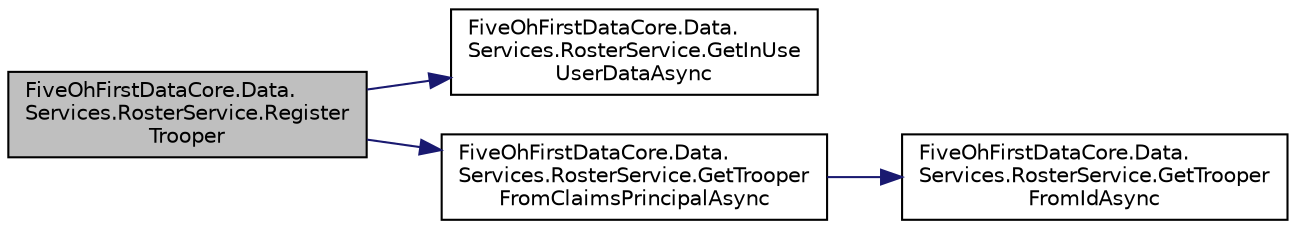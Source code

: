 digraph "FiveOhFirstDataCore.Data.Services.RosterService.RegisterTrooper"
{
 // LATEX_PDF_SIZE
  edge [fontname="Helvetica",fontsize="10",labelfontname="Helvetica",labelfontsize="10"];
  node [fontname="Helvetica",fontsize="10",shape=record];
  rankdir="LR";
  Node1 [label="FiveOhFirstDataCore.Data.\lServices.RosterService.Register\lTrooper",height=0.2,width=0.4,color="black", fillcolor="grey75", style="filled", fontcolor="black",tooltip="Register a new trooper account to the website."];
  Node1 -> Node2 [color="midnightblue",fontsize="10",style="solid",fontname="Helvetica"];
  Node2 [label="FiveOhFirstDataCore.Data.\lServices.RosterService.GetInUse\lUserDataAsync",height=0.2,width=0.4,color="black", fillcolor="white", style="filled",URL="$class_five_oh_first_data_core_1_1_data_1_1_services_1_1_roster_service.html#a862072b963f57d70eba7d96c4bd2f64a",tooltip="Get the in user user data."];
  Node1 -> Node3 [color="midnightblue",fontsize="10",style="solid",fontname="Helvetica"];
  Node3 [label="FiveOhFirstDataCore.Data.\lServices.RosterService.GetTrooper\lFromClaimsPrincipalAsync",height=0.2,width=0.4,color="black", fillcolor="white", style="filled",URL="$class_five_oh_first_data_core_1_1_data_1_1_services_1_1_roster_service.html#ab66ee86a6ebcd0f41ce123c136a47fdb",tooltip="Gets a Trooper from a ClaimsPrincipal"];
  Node3 -> Node4 [color="midnightblue",fontsize="10",style="solid",fontname="Helvetica"];
  Node4 [label="FiveOhFirstDataCore.Data.\lServices.RosterService.GetTrooper\lFromIdAsync",height=0.2,width=0.4,color="black", fillcolor="white", style="filled",URL="$class_five_oh_first_data_core_1_1_data_1_1_services_1_1_roster_service.html#afd2dd643c9b172c9634d5416f838ce42",tooltip="Gets a Trooper from their ID."];
}
